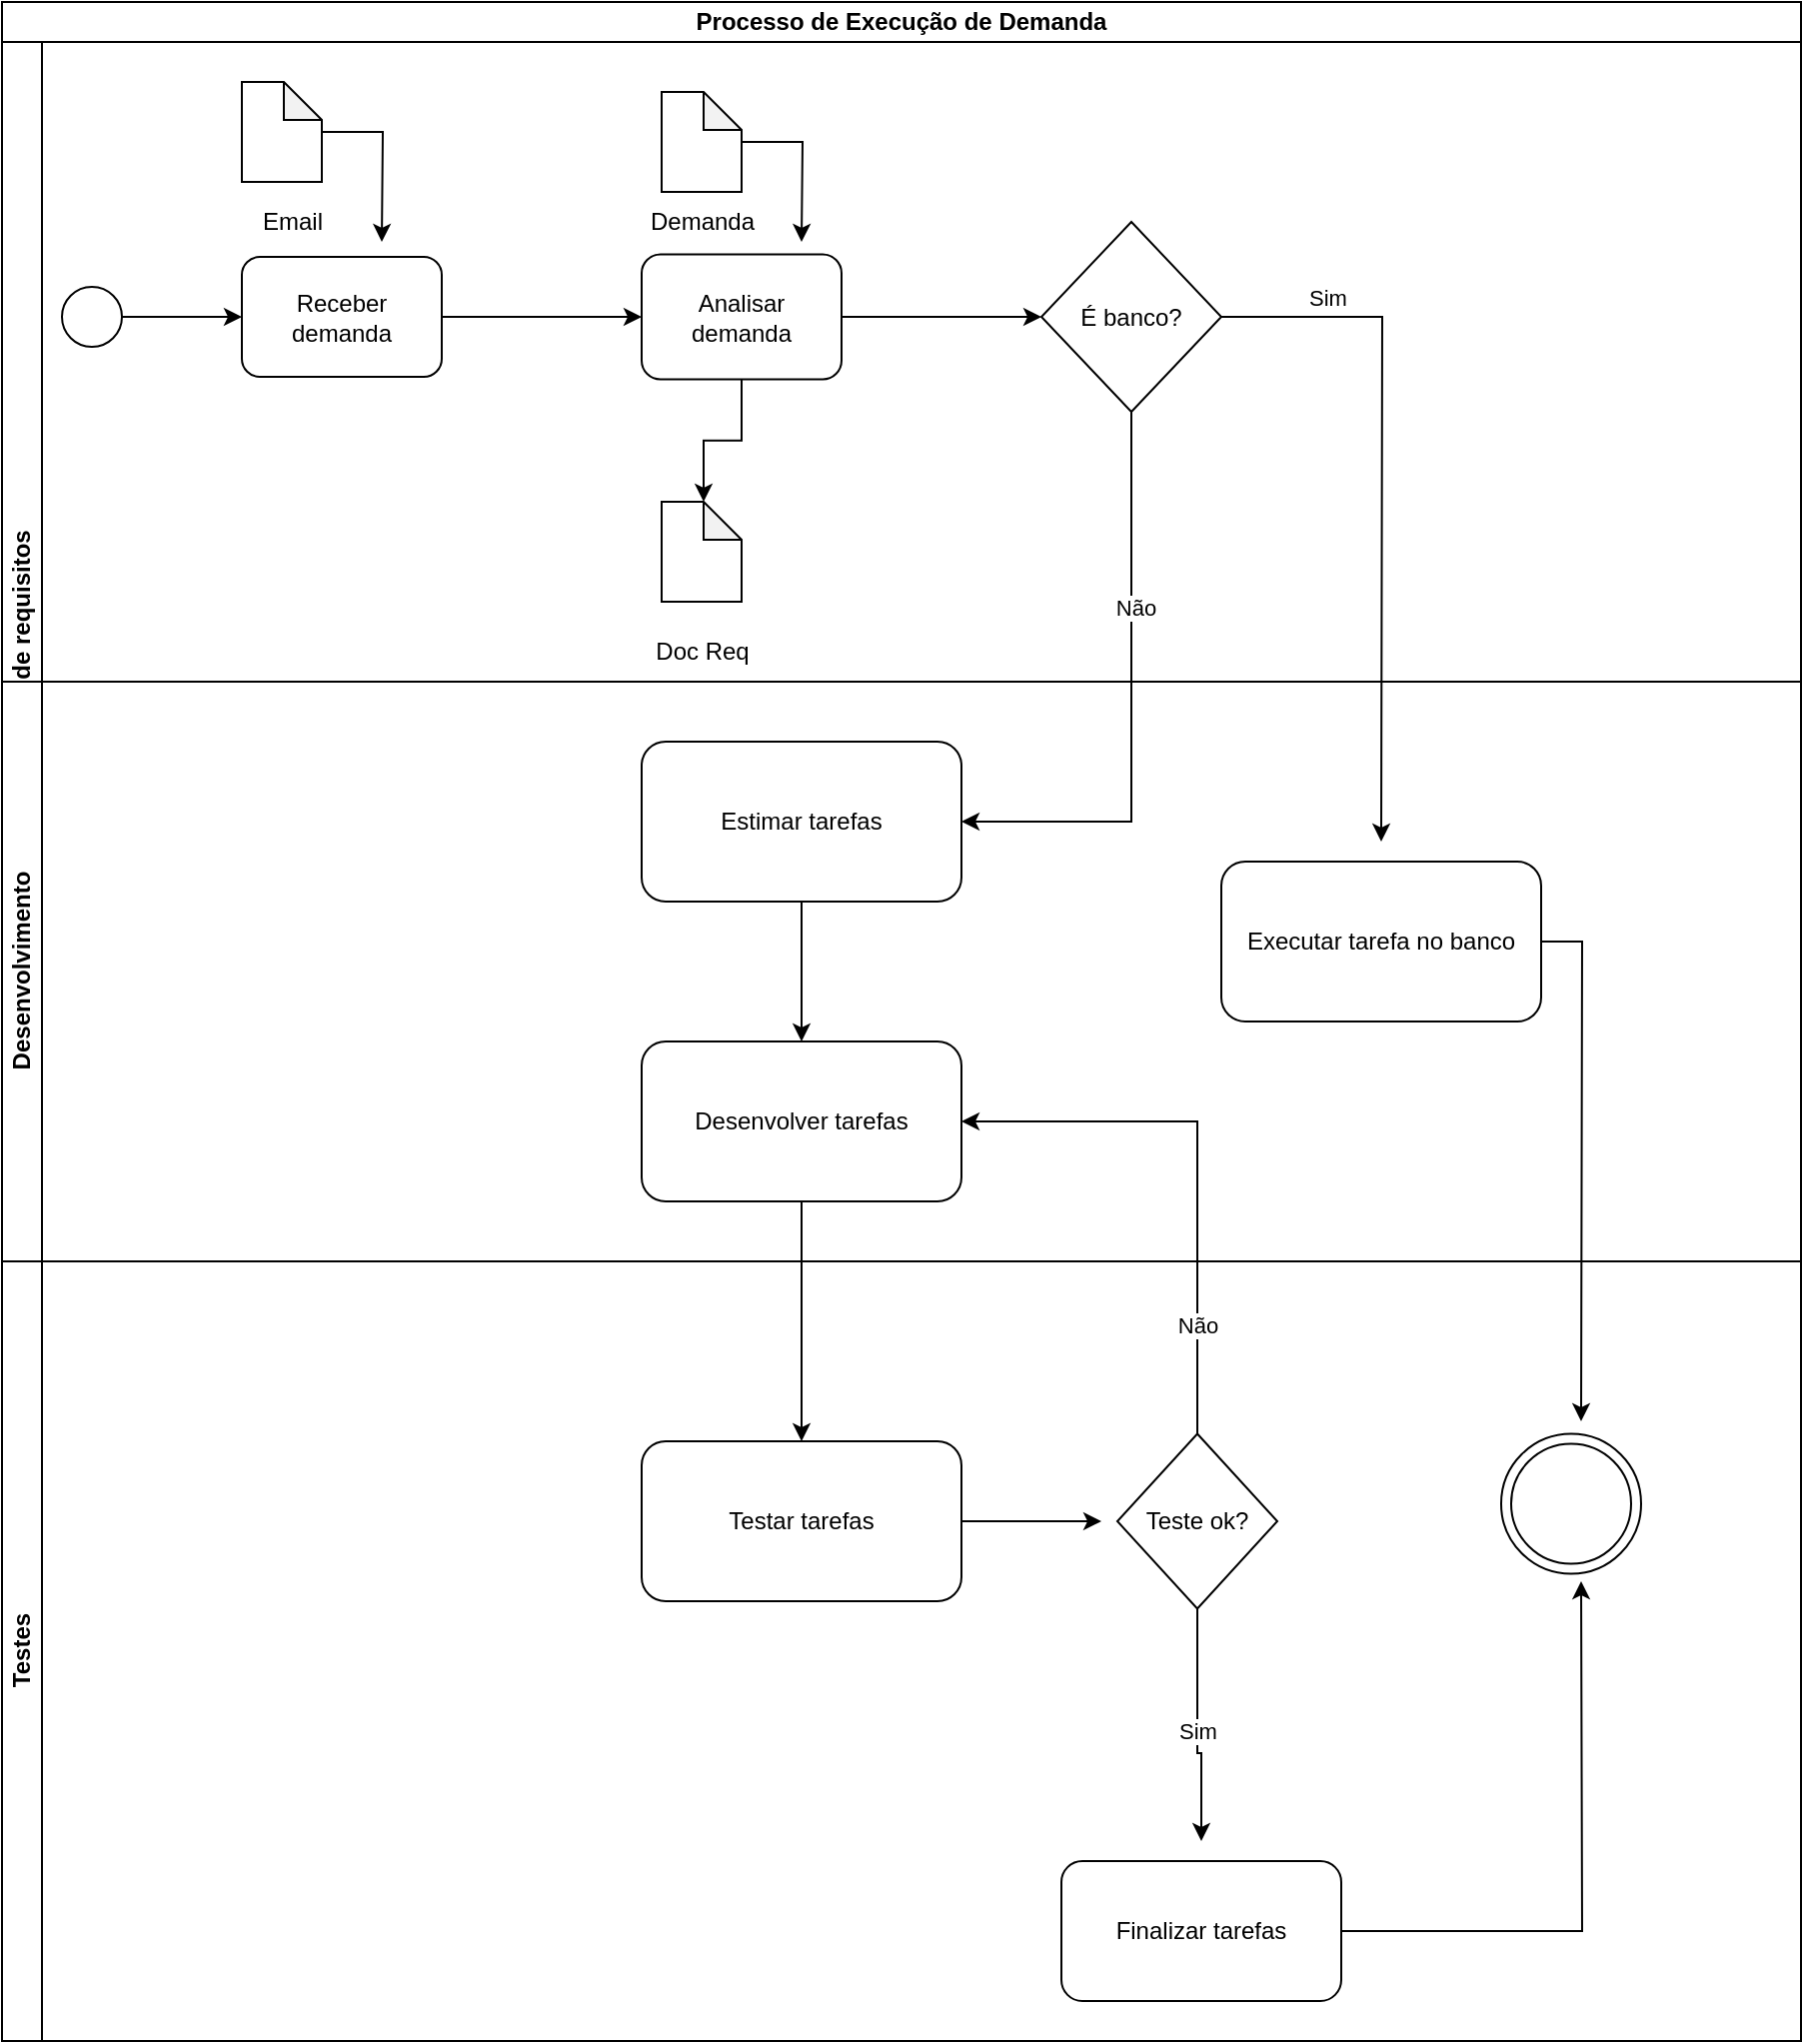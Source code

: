 <mxfile version="21.8.0" type="google">
  <diagram name="Página-1" id="scH6Qrl0Yc_vvWnmQadE">
    <mxGraphModel dx="2146" dy="811" grid="1" gridSize="10" guides="1" tooltips="1" connect="1" arrows="1" fold="1" page="1" pageScale="1" pageWidth="827" pageHeight="1169" math="0" shadow="0">
      <root>
        <mxCell id="0" />
        <mxCell id="1" parent="0" />
        <mxCell id="6gIOsRb4ZLLcOPJRMUm--12" value="Processo de Execução de Demanda" style="swimlane;html=1;childLayout=stackLayout;resizeParent=1;resizeParentMax=0;horizontal=1;startSize=20;horizontalStack=0;whiteSpace=wrap;" vertex="1" parent="1">
          <mxGeometry x="170" y="50" width="900" height="1020" as="geometry" />
        </mxCell>
        <mxCell id="6gIOsRb4ZLLcOPJRMUm--13" value="Análise de requisitos" style="swimlane;html=1;startSize=20;horizontal=0;" vertex="1" parent="6gIOsRb4ZLLcOPJRMUm--12">
          <mxGeometry y="20" width="900" height="610" as="geometry" />
        </mxCell>
        <mxCell id="6gIOsRb4ZLLcOPJRMUm--24" style="edgeStyle=orthogonalEdgeStyle;rounded=0;orthogonalLoop=1;jettySize=auto;html=1;" edge="1" parent="6gIOsRb4ZLLcOPJRMUm--13" source="6gIOsRb4ZLLcOPJRMUm--22" target="6gIOsRb4ZLLcOPJRMUm--23">
          <mxGeometry relative="1" as="geometry" />
        </mxCell>
        <mxCell id="6gIOsRb4ZLLcOPJRMUm--22" value="" style="ellipse;whiteSpace=wrap;html=1;aspect=fixed;" vertex="1" parent="6gIOsRb4ZLLcOPJRMUm--13">
          <mxGeometry x="30" y="122.5" width="30" height="30" as="geometry" />
        </mxCell>
        <mxCell id="6gIOsRb4ZLLcOPJRMUm--32" style="edgeStyle=orthogonalEdgeStyle;rounded=0;orthogonalLoop=1;jettySize=auto;html=1;entryX=0;entryY=0.5;entryDx=0;entryDy=0;" edge="1" parent="6gIOsRb4ZLLcOPJRMUm--13" source="6gIOsRb4ZLLcOPJRMUm--23" target="6gIOsRb4ZLLcOPJRMUm--31">
          <mxGeometry relative="1" as="geometry">
            <mxPoint x="270" y="40" as="targetPoint" />
          </mxGeometry>
        </mxCell>
        <mxCell id="6gIOsRb4ZLLcOPJRMUm--23" value="Receber demanda" style="rounded=1;whiteSpace=wrap;html=1;" vertex="1" parent="6gIOsRb4ZLLcOPJRMUm--13">
          <mxGeometry x="120" y="107.5" width="100" height="60" as="geometry" />
        </mxCell>
        <mxCell id="6gIOsRb4ZLLcOPJRMUm--37" style="edgeStyle=orthogonalEdgeStyle;rounded=0;orthogonalLoop=1;jettySize=auto;html=1;entryX=0;entryY=0.5;entryDx=0;entryDy=0;" edge="1" parent="6gIOsRb4ZLLcOPJRMUm--13" source="6gIOsRb4ZLLcOPJRMUm--31" target="6gIOsRb4ZLLcOPJRMUm--36">
          <mxGeometry relative="1" as="geometry">
            <mxPoint x="470" y="40" as="targetPoint" />
          </mxGeometry>
        </mxCell>
        <mxCell id="6gIOsRb4ZLLcOPJRMUm--31" value="Analisar &lt;br&gt;demanda" style="rounded=1;whiteSpace=wrap;html=1;" vertex="1" parent="6gIOsRb4ZLLcOPJRMUm--13">
          <mxGeometry x="320" y="106.25" width="100" height="62.5" as="geometry" />
        </mxCell>
        <mxCell id="6gIOsRb4ZLLcOPJRMUm--40" style="edgeStyle=orthogonalEdgeStyle;rounded=0;orthogonalLoop=1;jettySize=auto;html=1;" edge="1" parent="6gIOsRb4ZLLcOPJRMUm--13" source="6gIOsRb4ZLLcOPJRMUm--36">
          <mxGeometry relative="1" as="geometry">
            <mxPoint x="690" y="400" as="targetPoint" />
          </mxGeometry>
        </mxCell>
        <mxCell id="6gIOsRb4ZLLcOPJRMUm--42" value="Sim" style="edgeLabel;html=1;align=center;verticalAlign=middle;resizable=0;points=[];" vertex="1" connectable="0" parent="6gIOsRb4ZLLcOPJRMUm--40">
          <mxGeometry x="-0.719" y="-1" relative="1" as="geometry">
            <mxPoint x="5" y="-11" as="offset" />
          </mxGeometry>
        </mxCell>
        <mxCell id="6gIOsRb4ZLLcOPJRMUm--86" style="edgeStyle=orthogonalEdgeStyle;rounded=0;orthogonalLoop=1;jettySize=auto;html=1;exitX=0.5;exitY=1;exitDx=0;exitDy=0;entryX=1;entryY=0.5;entryDx=0;entryDy=0;" edge="1" parent="6gIOsRb4ZLLcOPJRMUm--13" source="6gIOsRb4ZLLcOPJRMUm--36" target="6gIOsRb4ZLLcOPJRMUm--56">
          <mxGeometry relative="1" as="geometry" />
        </mxCell>
        <mxCell id="6gIOsRb4ZLLcOPJRMUm--87" value="Não" style="edgeLabel;html=1;align=center;verticalAlign=middle;resizable=0;points=[];" vertex="1" connectable="0" parent="6gIOsRb4ZLLcOPJRMUm--86">
          <mxGeometry x="-0.326" y="2" relative="1" as="geometry">
            <mxPoint as="offset" />
          </mxGeometry>
        </mxCell>
        <mxCell id="6gIOsRb4ZLLcOPJRMUm--36" value="É banco?" style="rhombus;whiteSpace=wrap;html=1;" vertex="1" parent="6gIOsRb4ZLLcOPJRMUm--13">
          <mxGeometry x="520" y="90" width="90" height="95" as="geometry" />
        </mxCell>
        <mxCell id="6gIOsRb4ZLLcOPJRMUm--90" style="edgeStyle=orthogonalEdgeStyle;rounded=0;orthogonalLoop=1;jettySize=auto;html=1;" edge="1" parent="6gIOsRb4ZLLcOPJRMUm--13" source="6gIOsRb4ZLLcOPJRMUm--46">
          <mxGeometry relative="1" as="geometry">
            <mxPoint x="400" y="100" as="targetPoint" />
          </mxGeometry>
        </mxCell>
        <mxCell id="6gIOsRb4ZLLcOPJRMUm--46" value="" style="shape=note;whiteSpace=wrap;html=1;backgroundOutline=1;darkOpacity=0.05;size=19;" vertex="1" parent="6gIOsRb4ZLLcOPJRMUm--13">
          <mxGeometry x="330" y="25" width="40" height="50" as="geometry" />
        </mxCell>
        <mxCell id="6gIOsRb4ZLLcOPJRMUm--48" value="" style="shape=note;whiteSpace=wrap;html=1;backgroundOutline=1;darkOpacity=0.05;size=19;" vertex="1" parent="6gIOsRb4ZLLcOPJRMUm--13">
          <mxGeometry x="330" y="230" width="40" height="50" as="geometry" />
        </mxCell>
        <mxCell id="6gIOsRb4ZLLcOPJRMUm--14" value="Desenvolvimento" style="swimlane;html=1;startSize=20;horizontal=0;" vertex="1" parent="6gIOsRb4ZLLcOPJRMUm--13">
          <mxGeometry y="320" width="900" height="290" as="geometry" />
        </mxCell>
        <mxCell id="6gIOsRb4ZLLcOPJRMUm--81" style="edgeStyle=orthogonalEdgeStyle;rounded=0;orthogonalLoop=1;jettySize=auto;html=1;" edge="1" parent="6gIOsRb4ZLLcOPJRMUm--14" source="6gIOsRb4ZLLcOPJRMUm--38">
          <mxGeometry relative="1" as="geometry">
            <mxPoint x="790" y="370" as="targetPoint" />
          </mxGeometry>
        </mxCell>
        <mxCell id="6gIOsRb4ZLLcOPJRMUm--38" value="Executar tarefa no banco" style="rounded=1;whiteSpace=wrap;html=1;" vertex="1" parent="6gIOsRb4ZLLcOPJRMUm--14">
          <mxGeometry x="610" y="90" width="160" height="80" as="geometry" />
        </mxCell>
        <mxCell id="6gIOsRb4ZLLcOPJRMUm--56" value="Estimar tarefas" style="rounded=1;whiteSpace=wrap;html=1;" vertex="1" parent="6gIOsRb4ZLLcOPJRMUm--14">
          <mxGeometry x="320" y="30" width="160" height="80" as="geometry" />
        </mxCell>
        <mxCell id="6gIOsRb4ZLLcOPJRMUm--57" value="Desenvolver tarefas" style="rounded=1;whiteSpace=wrap;html=1;" vertex="1" parent="6gIOsRb4ZLLcOPJRMUm--14">
          <mxGeometry x="320" y="180" width="160" height="80" as="geometry" />
        </mxCell>
        <mxCell id="6gIOsRb4ZLLcOPJRMUm--67" style="edgeStyle=orthogonalEdgeStyle;rounded=0;orthogonalLoop=1;jettySize=auto;html=1;entryX=0.5;entryY=0;entryDx=0;entryDy=0;" edge="1" parent="6gIOsRb4ZLLcOPJRMUm--14" source="6gIOsRb4ZLLcOPJRMUm--56" target="6gIOsRb4ZLLcOPJRMUm--57">
          <mxGeometry relative="1" as="geometry" />
        </mxCell>
        <mxCell id="6gIOsRb4ZLLcOPJRMUm--50" value="Email&lt;br&gt;" style="text;html=1;align=center;verticalAlign=middle;resizable=0;points=[];autosize=1;strokeColor=none;fillColor=none;" vertex="1" parent="6gIOsRb4ZLLcOPJRMUm--13">
          <mxGeometry x="120" y="75" width="50" height="30" as="geometry" />
        </mxCell>
        <mxCell id="6gIOsRb4ZLLcOPJRMUm--54" value="Demanda" style="text;html=1;align=center;verticalAlign=middle;resizable=0;points=[];autosize=1;strokeColor=none;fillColor=none;" vertex="1" parent="6gIOsRb4ZLLcOPJRMUm--13">
          <mxGeometry x="310" y="75" width="80" height="30" as="geometry" />
        </mxCell>
        <mxCell id="6gIOsRb4ZLLcOPJRMUm--55" value="Doc Req" style="text;html=1;align=center;verticalAlign=middle;resizable=0;points=[];autosize=1;strokeColor=none;fillColor=none;" vertex="1" parent="6gIOsRb4ZLLcOPJRMUm--13">
          <mxGeometry x="315" y="290" width="70" height="30" as="geometry" />
        </mxCell>
        <mxCell id="6gIOsRb4ZLLcOPJRMUm--60" style="edgeStyle=orthogonalEdgeStyle;rounded=0;orthogonalLoop=1;jettySize=auto;html=1;entryX=0;entryY=0;entryDx=21;entryDy=0;entryPerimeter=0;" edge="1" parent="6gIOsRb4ZLLcOPJRMUm--13" source="6gIOsRb4ZLLcOPJRMUm--31" target="6gIOsRb4ZLLcOPJRMUm--48">
          <mxGeometry relative="1" as="geometry" />
        </mxCell>
        <mxCell id="6gIOsRb4ZLLcOPJRMUm--92" style="edgeStyle=orthogonalEdgeStyle;rounded=0;orthogonalLoop=1;jettySize=auto;html=1;" edge="1" parent="6gIOsRb4ZLLcOPJRMUm--13" source="6gIOsRb4ZLLcOPJRMUm--91">
          <mxGeometry relative="1" as="geometry">
            <mxPoint x="190" y="100" as="targetPoint" />
          </mxGeometry>
        </mxCell>
        <mxCell id="6gIOsRb4ZLLcOPJRMUm--91" value="" style="shape=note;whiteSpace=wrap;html=1;backgroundOutline=1;darkOpacity=0.05;size=19;" vertex="1" parent="6gIOsRb4ZLLcOPJRMUm--13">
          <mxGeometry x="120" y="20" width="40" height="50" as="geometry" />
        </mxCell>
        <mxCell id="6gIOsRb4ZLLcOPJRMUm--15" value="Testes" style="swimlane;html=1;startSize=20;horizontal=0;" vertex="1" parent="6gIOsRb4ZLLcOPJRMUm--12">
          <mxGeometry y="630" width="900" height="390" as="geometry" />
        </mxCell>
        <mxCell id="6gIOsRb4ZLLcOPJRMUm--80" value="" style="ellipse;whiteSpace=wrap;html=1;aspect=fixed;" vertex="1" parent="6gIOsRb4ZLLcOPJRMUm--15">
          <mxGeometry x="750" y="86.25" width="70" height="70" as="geometry" />
        </mxCell>
        <mxCell id="6gIOsRb4ZLLcOPJRMUm--63" style="edgeStyle=orthogonalEdgeStyle;rounded=0;orthogonalLoop=1;jettySize=auto;html=1;" edge="1" parent="6gIOsRb4ZLLcOPJRMUm--15" source="6gIOsRb4ZLLcOPJRMUm--58">
          <mxGeometry relative="1" as="geometry">
            <mxPoint x="550" y="130" as="targetPoint" />
          </mxGeometry>
        </mxCell>
        <mxCell id="6gIOsRb4ZLLcOPJRMUm--58" value="Testar tarefas" style="rounded=1;whiteSpace=wrap;html=1;" vertex="1" parent="6gIOsRb4ZLLcOPJRMUm--15">
          <mxGeometry x="320" y="90" width="160" height="80" as="geometry" />
        </mxCell>
        <mxCell id="6gIOsRb4ZLLcOPJRMUm--62" value="Teste ok?" style="rhombus;whiteSpace=wrap;html=1;" vertex="1" parent="6gIOsRb4ZLLcOPJRMUm--15">
          <mxGeometry x="558" y="86.25" width="80" height="87.5" as="geometry" />
        </mxCell>
        <mxCell id="6gIOsRb4ZLLcOPJRMUm--82" style="edgeStyle=orthogonalEdgeStyle;rounded=0;orthogonalLoop=1;jettySize=auto;html=1;" edge="1" parent="6gIOsRb4ZLLcOPJRMUm--15" source="6gIOsRb4ZLLcOPJRMUm--64">
          <mxGeometry relative="1" as="geometry">
            <mxPoint x="790" y="160" as="targetPoint" />
          </mxGeometry>
        </mxCell>
        <mxCell id="6gIOsRb4ZLLcOPJRMUm--64" value="Finalizar tarefas" style="rounded=1;whiteSpace=wrap;html=1;" vertex="1" parent="6gIOsRb4ZLLcOPJRMUm--15">
          <mxGeometry x="530" y="300" width="140" height="70" as="geometry" />
        </mxCell>
        <mxCell id="6gIOsRb4ZLLcOPJRMUm--65" style="edgeStyle=orthogonalEdgeStyle;rounded=0;orthogonalLoop=1;jettySize=auto;html=1;" edge="1" parent="6gIOsRb4ZLLcOPJRMUm--15" source="6gIOsRb4ZLLcOPJRMUm--62">
          <mxGeometry relative="1" as="geometry">
            <mxPoint x="600" y="290" as="targetPoint" />
            <Array as="points">
              <mxPoint x="598" y="246" />
            </Array>
          </mxGeometry>
        </mxCell>
        <mxCell id="6gIOsRb4ZLLcOPJRMUm--68" value="Sim" style="edgeLabel;html=1;align=center;verticalAlign=middle;resizable=0;points=[];" vertex="1" connectable="0" parent="6gIOsRb4ZLLcOPJRMUm--65">
          <mxGeometry x="-0.159" y="1" relative="1" as="geometry">
            <mxPoint x="-1" y="11" as="offset" />
          </mxGeometry>
        </mxCell>
        <mxCell id="6gIOsRb4ZLLcOPJRMUm--78" value="" style="ellipse;whiteSpace=wrap;html=1;aspect=fixed;" vertex="1" parent="6gIOsRb4ZLLcOPJRMUm--15">
          <mxGeometry x="755" y="91.25" width="60" height="60" as="geometry" />
        </mxCell>
        <mxCell id="6gIOsRb4ZLLcOPJRMUm--66" style="edgeStyle=orthogonalEdgeStyle;rounded=0;orthogonalLoop=1;jettySize=auto;html=1;entryX=0.5;entryY=0;entryDx=0;entryDy=0;" edge="1" parent="6gIOsRb4ZLLcOPJRMUm--12" source="6gIOsRb4ZLLcOPJRMUm--57" target="6gIOsRb4ZLLcOPJRMUm--58">
          <mxGeometry relative="1" as="geometry" />
        </mxCell>
        <mxCell id="6gIOsRb4ZLLcOPJRMUm--76" style="edgeStyle=orthogonalEdgeStyle;rounded=0;orthogonalLoop=1;jettySize=auto;html=1;entryX=1;entryY=0.5;entryDx=0;entryDy=0;" edge="1" parent="6gIOsRb4ZLLcOPJRMUm--12" source="6gIOsRb4ZLLcOPJRMUm--62" target="6gIOsRb4ZLLcOPJRMUm--57">
          <mxGeometry relative="1" as="geometry">
            <Array as="points">
              <mxPoint x="598" y="560" />
            </Array>
          </mxGeometry>
        </mxCell>
        <mxCell id="6gIOsRb4ZLLcOPJRMUm--77" value="Não" style="edgeLabel;html=1;align=center;verticalAlign=middle;resizable=0;points=[];" vertex="1" connectable="0" parent="6gIOsRb4ZLLcOPJRMUm--76">
          <mxGeometry x="-0.604" relative="1" as="geometry">
            <mxPoint as="offset" />
          </mxGeometry>
        </mxCell>
      </root>
    </mxGraphModel>
  </diagram>
</mxfile>
